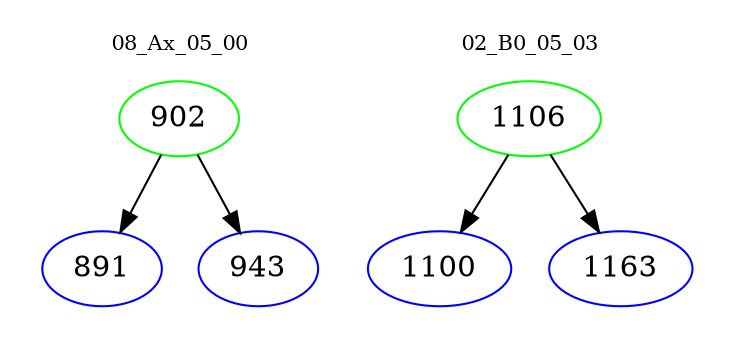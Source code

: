 digraph{
subgraph cluster_0 {
color = white
label = "08_Ax_05_00";
fontsize=10;
T0_902 [label="902", color="green"]
T0_902 -> T0_891 [color="black"]
T0_891 [label="891", color="blue"]
T0_902 -> T0_943 [color="black"]
T0_943 [label="943", color="blue"]
}
subgraph cluster_1 {
color = white
label = "02_B0_05_03";
fontsize=10;
T1_1106 [label="1106", color="green"]
T1_1106 -> T1_1100 [color="black"]
T1_1100 [label="1100", color="blue"]
T1_1106 -> T1_1163 [color="black"]
T1_1163 [label="1163", color="blue"]
}
}
